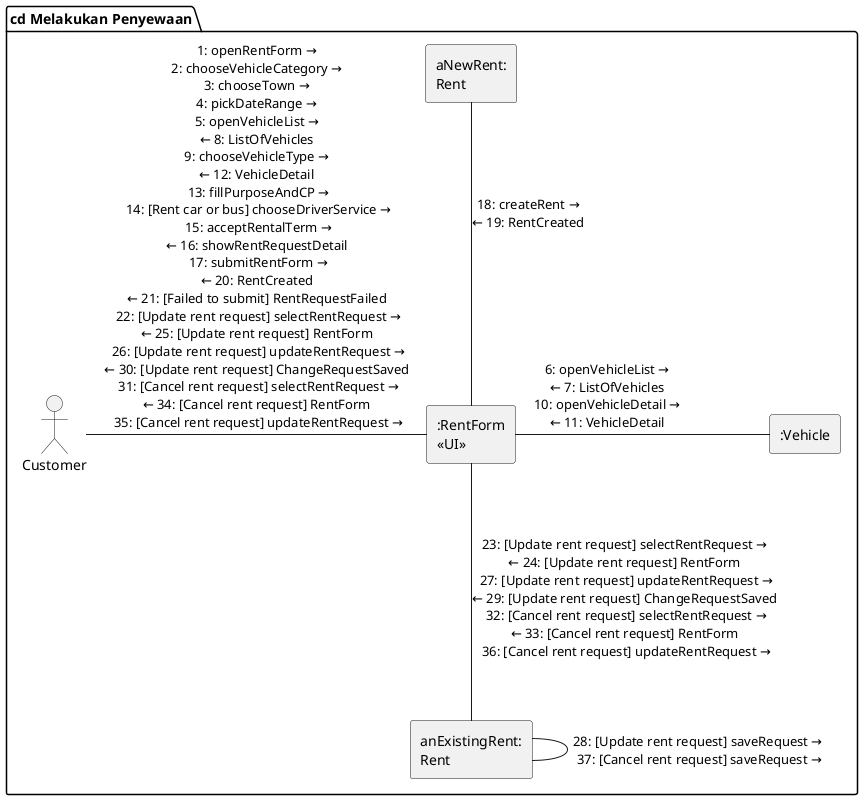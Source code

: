 @startuml
package "cd Melakukan Penyewaan" {
  actor "Customer" as AC
  rectangle ":RentForm\n<<UI>>" as RF
  rectangle ":Vehicle" as V
  rectangle "aNewRent:\nRent" as R
  rectangle "anExistingRent:\nRent" as ER
}

AC -right-- RF : "1: openRentForm →\n2: chooseVehicleCategory →\n3: chooseTown →\n4: pickDateRange →\n5: openVehicleList →\n← 8: ListOfVehicles\n9: chooseVehicleType →\n← 12: VehicleDetail\n 13: fillPurposeAndCP →\n 14: [Rent car or bus] chooseDriverService →\n 15: acceptRentalTerm →\n← 16: showRentRequestDetail\n 17: submitRentForm →\n← 20: RentCreated\n← 21: [Failed to submit] RentRequestFailed\n 22: [Update rent request] selectRentRequest →\n← 25: [Update rent request] RentForm\n 26: [Update rent request] updateRentRequest →\n← 30: [Update rent request] ChangeRequestSaved\n 31: [Cancel rent request] selectRentRequest →\n← 34: [Cancel rent request] RentForm\n 35: [Cancel rent request] updateRentRequest →"

RF -right- V : "6: openVehicleList →                     \n← 7: ListOfVehicles                     \n10: openVehicleDetail →                     \n← 11: VehicleDetail                     "

RF -up--- R : "18: createRent →\n← 19: RentCreated\n\n\n\n"

RF -down-- ER : "23: [Update rent request] selectRentRequest →\n← 24: [Update rent request] RentForm\n 27: [Update rent request] updateRentRequest →\n← 29: [Update rent request] ChangeRequestSaved\n 32: [Cancel rent request] selectRentRequest →\n← 33: [Cancel rent request] RentForm\n 36: [Cancel rent request] updateRentRequest →"

ER - ER : "28: [Update rent request] saveRequest →\n 37: [Cancel rent request] saveRequest →"


@enduml